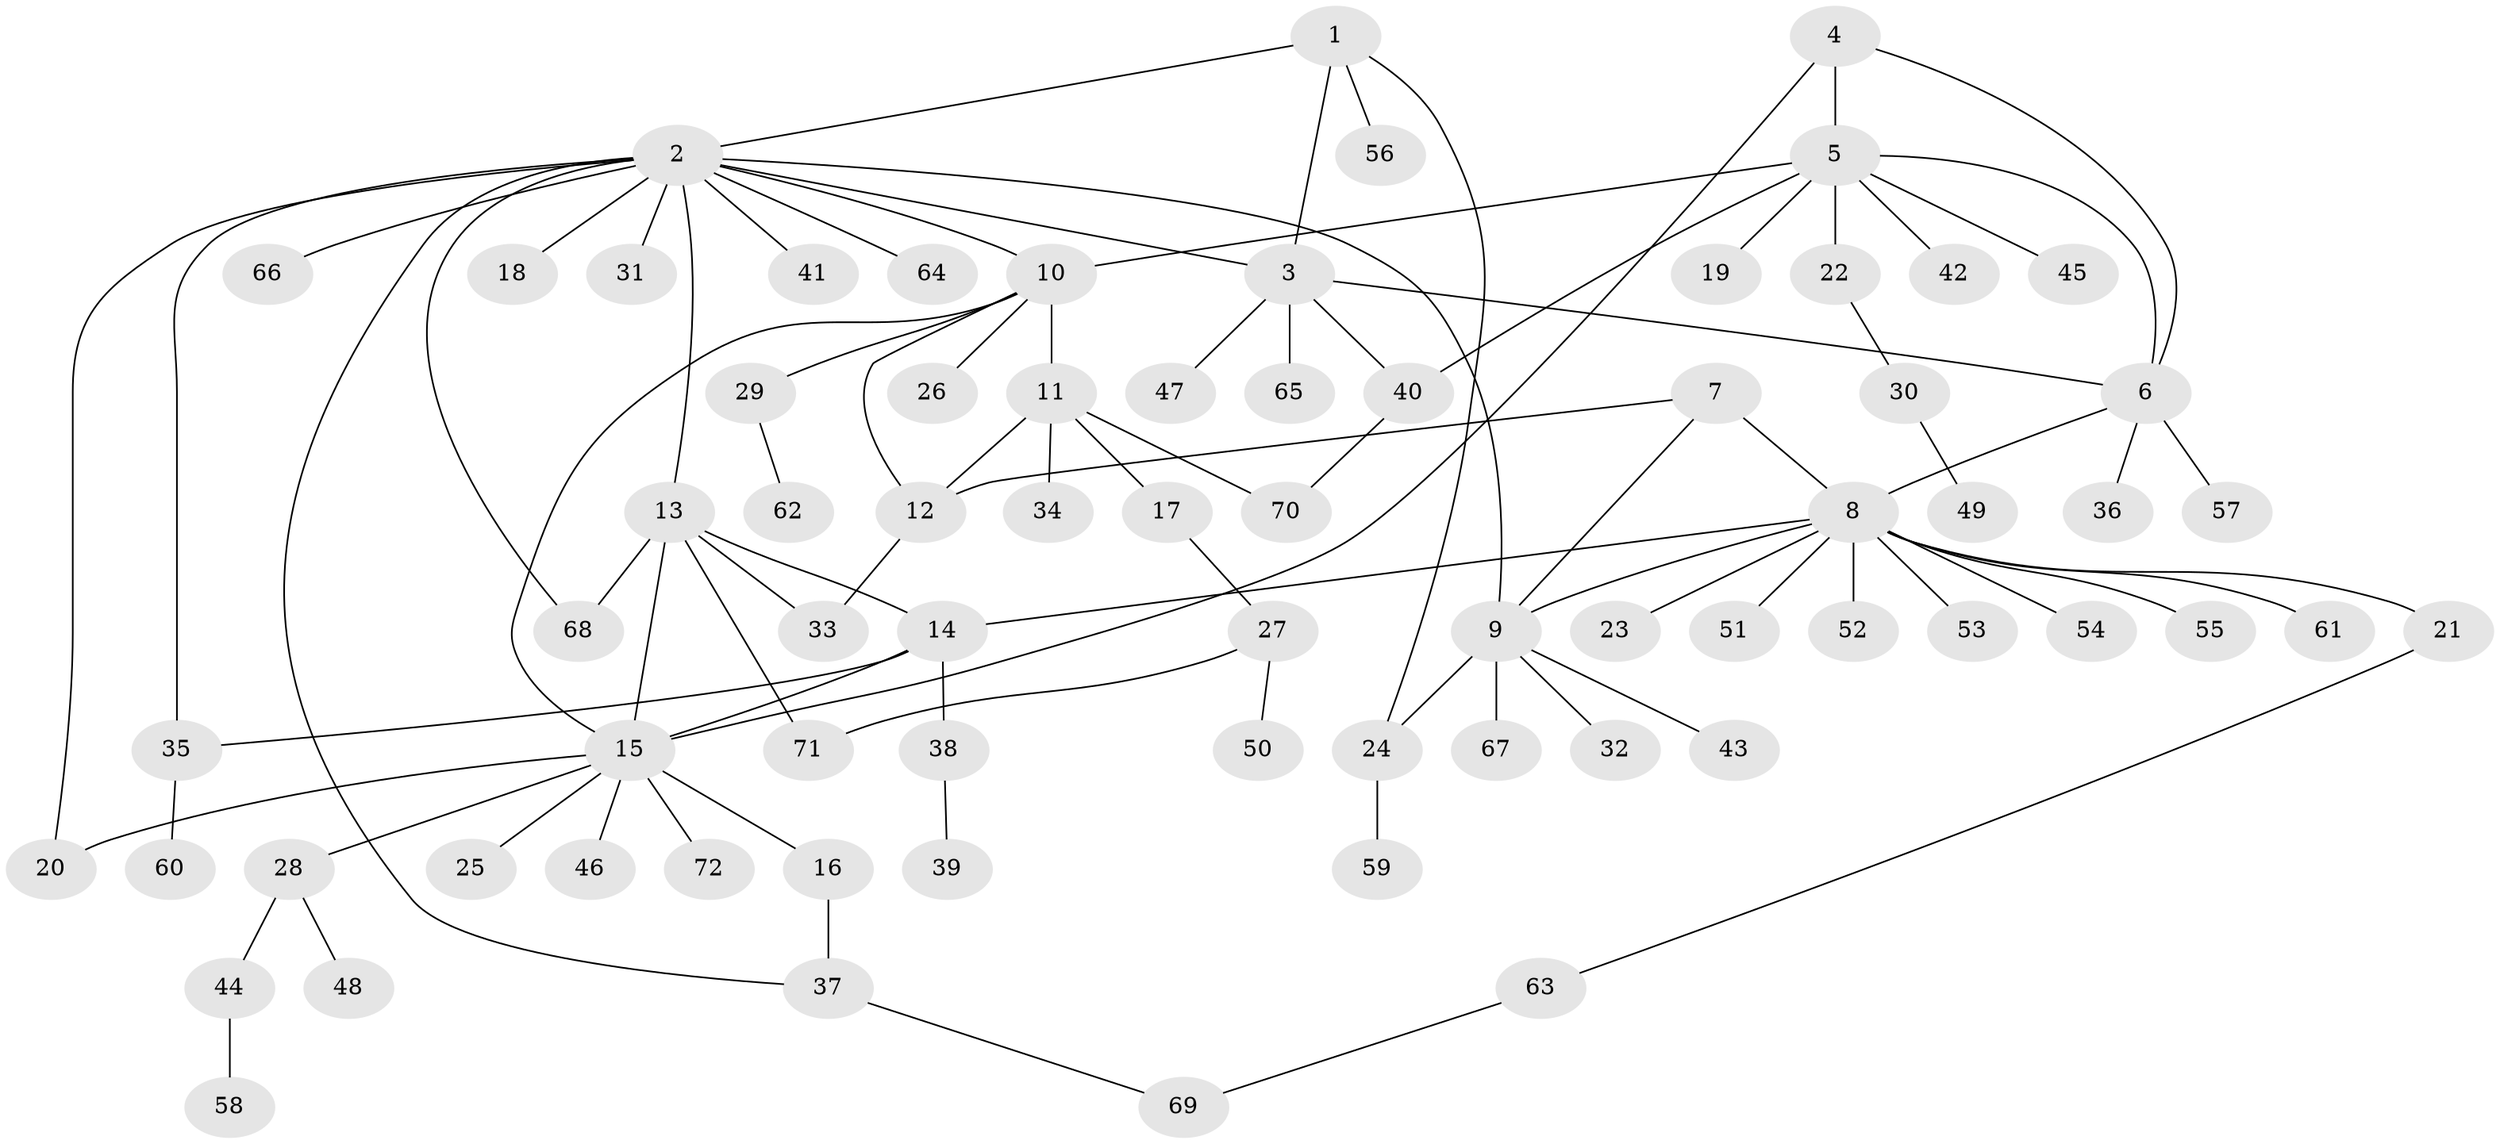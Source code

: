 // coarse degree distribution, {4: 0.027777777777777776, 10: 0.027777777777777776, 8: 0.05555555555555555, 5: 0.027777777777777776, 3: 0.08333333333333333, 11: 0.027777777777777776, 7: 0.027777777777777776, 6: 0.027777777777777776, 2: 0.19444444444444445, 1: 0.5}
// Generated by graph-tools (version 1.1) at 2025/19/03/04/25 18:19:48]
// undirected, 72 vertices, 92 edges
graph export_dot {
graph [start="1"]
  node [color=gray90,style=filled];
  1;
  2;
  3;
  4;
  5;
  6;
  7;
  8;
  9;
  10;
  11;
  12;
  13;
  14;
  15;
  16;
  17;
  18;
  19;
  20;
  21;
  22;
  23;
  24;
  25;
  26;
  27;
  28;
  29;
  30;
  31;
  32;
  33;
  34;
  35;
  36;
  37;
  38;
  39;
  40;
  41;
  42;
  43;
  44;
  45;
  46;
  47;
  48;
  49;
  50;
  51;
  52;
  53;
  54;
  55;
  56;
  57;
  58;
  59;
  60;
  61;
  62;
  63;
  64;
  65;
  66;
  67;
  68;
  69;
  70;
  71;
  72;
  1 -- 2;
  1 -- 3;
  1 -- 24;
  1 -- 56;
  2 -- 3;
  2 -- 9;
  2 -- 10;
  2 -- 13;
  2 -- 18;
  2 -- 20;
  2 -- 31;
  2 -- 35;
  2 -- 37;
  2 -- 41;
  2 -- 64;
  2 -- 66;
  2 -- 68;
  3 -- 6;
  3 -- 40;
  3 -- 47;
  3 -- 65;
  4 -- 5;
  4 -- 6;
  4 -- 15;
  5 -- 6;
  5 -- 10;
  5 -- 19;
  5 -- 22;
  5 -- 40;
  5 -- 42;
  5 -- 45;
  6 -- 8;
  6 -- 36;
  6 -- 57;
  7 -- 8;
  7 -- 9;
  7 -- 12;
  8 -- 9;
  8 -- 14;
  8 -- 21;
  8 -- 23;
  8 -- 51;
  8 -- 52;
  8 -- 53;
  8 -- 54;
  8 -- 55;
  8 -- 61;
  9 -- 24;
  9 -- 32;
  9 -- 43;
  9 -- 67;
  10 -- 11;
  10 -- 12;
  10 -- 15;
  10 -- 26;
  10 -- 29;
  11 -- 12;
  11 -- 17;
  11 -- 34;
  11 -- 70;
  12 -- 33;
  13 -- 14;
  13 -- 15;
  13 -- 33;
  13 -- 68;
  13 -- 71;
  14 -- 15;
  14 -- 35;
  14 -- 38;
  15 -- 16;
  15 -- 20;
  15 -- 25;
  15 -- 28;
  15 -- 46;
  15 -- 72;
  16 -- 37;
  17 -- 27;
  21 -- 63;
  22 -- 30;
  24 -- 59;
  27 -- 50;
  27 -- 71;
  28 -- 44;
  28 -- 48;
  29 -- 62;
  30 -- 49;
  35 -- 60;
  37 -- 69;
  38 -- 39;
  40 -- 70;
  44 -- 58;
  63 -- 69;
}
